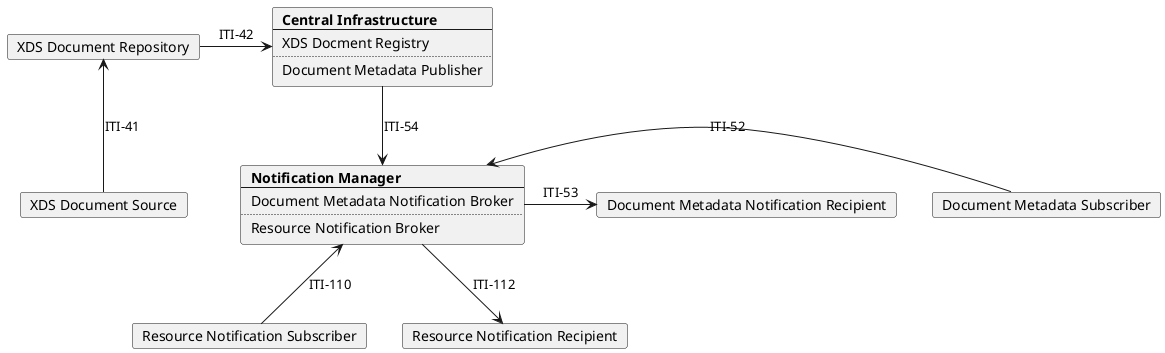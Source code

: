 @startuml
skinparam svgDimensionStyle false
skinparam componentStyle rectangle

hide footbox
/' title "DSUBm grouped with DSUB: Notification Manager" '/

card "XDS Document Source" as Source
card "XDS Document Repository" as Repo

card  Central [
  <b>Central Infrastructure
  ----
  XDS Docment Registry
  ....
  Document Metadata Publisher
]

card Broker [
  <b>Notification Manager
  ----
  Document Metadata Notification Broker
  ....
  Resource Notification Broker
]

card "Document Metadata Subscriber" as DSUB_Subsciber 
card "Document Metadata Notification Recipient" as DSUB_Recipient 

card "Resource Notification Subscriber" as DSUBm_Subsciber 
card "Resource Notification Recipient" as DSUBm_Recipient 

DSUBm_Subsciber -u-> Broker: ITI-110

Source -u-> Repo: ITI-41
Repo -r-> Central: ITI-42
Central -d-> Broker: ITI-54


DSUB_Subsciber -l->Broker: ITI-52
Broker-r-> DSUB_Recipient: ITI-53
Broker -d-> DSUBm_Recipient: ITI-112



@enduml